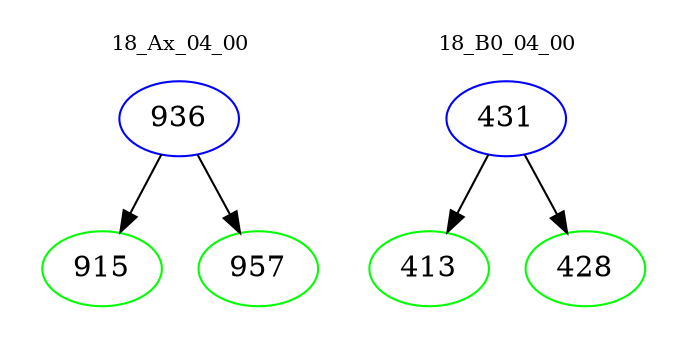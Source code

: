 digraph{
subgraph cluster_0 {
color = white
label = "18_Ax_04_00";
fontsize=10;
T0_936 [label="936", color="blue"]
T0_936 -> T0_915 [color="black"]
T0_915 [label="915", color="green"]
T0_936 -> T0_957 [color="black"]
T0_957 [label="957", color="green"]
}
subgraph cluster_1 {
color = white
label = "18_B0_04_00";
fontsize=10;
T1_431 [label="431", color="blue"]
T1_431 -> T1_413 [color="black"]
T1_413 [label="413", color="green"]
T1_431 -> T1_428 [color="black"]
T1_428 [label="428", color="green"]
}
}
